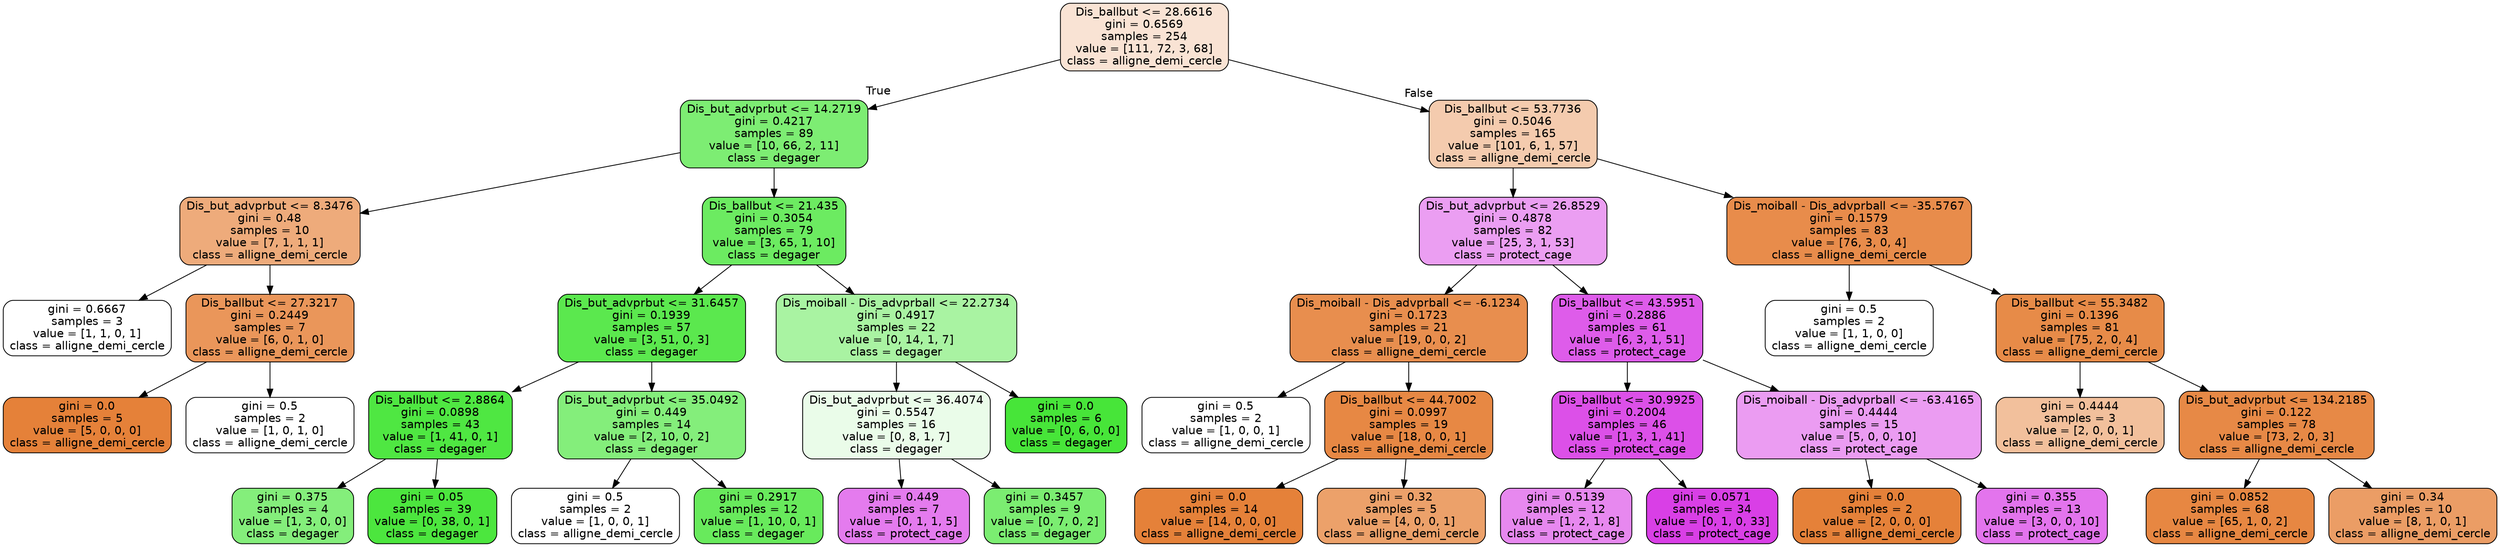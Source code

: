 digraph Tree {
node [shape=box, style="filled, rounded", color="black", fontname=helvetica] ;
edge [fontname=helvetica] ;
0 [label="Dis_ballbut <= 28.6616\ngini = 0.6569\nsamples = 254\nvalue = [111, 72, 3, 68]\nclass = alligne_demi_cercle", fillcolor="#e5813937"] ;
1 [label="Dis_but_advprbut <= 14.2719\ngini = 0.4217\nsamples = 89\nvalue = [10, 66, 2, 11]\nclass = degager", fillcolor="#47e539b4"] ;
0 -> 1 [labeldistance=2.5, labelangle=45, headlabel="True"] ;
2 [label="Dis_but_advprbut <= 8.3476\ngini = 0.48\nsamples = 10\nvalue = [7, 1, 1, 1]\nclass = alligne_demi_cercle", fillcolor="#e58139aa"] ;
1 -> 2 ;
3 [label="gini = 0.6667\nsamples = 3\nvalue = [1, 1, 0, 1]\nclass = alligne_demi_cercle", fillcolor="#e5813900"] ;
2 -> 3 ;
4 [label="Dis_ballbut <= 27.3217\ngini = 0.2449\nsamples = 7\nvalue = [6, 0, 1, 0]\nclass = alligne_demi_cercle", fillcolor="#e58139d4"] ;
2 -> 4 ;
5 [label="gini = 0.0\nsamples = 5\nvalue = [5, 0, 0, 0]\nclass = alligne_demi_cercle", fillcolor="#e58139ff"] ;
4 -> 5 ;
6 [label="gini = 0.5\nsamples = 2\nvalue = [1, 0, 1, 0]\nclass = alligne_demi_cercle", fillcolor="#e5813900"] ;
4 -> 6 ;
7 [label="Dis_ballbut <= 21.435\ngini = 0.3054\nsamples = 79\nvalue = [3, 65, 1, 10]\nclass = degager", fillcolor="#47e539cb"] ;
1 -> 7 ;
8 [label="Dis_but_advprbut <= 31.6457\ngini = 0.1939\nsamples = 57\nvalue = [3, 51, 0, 3]\nclass = degager", fillcolor="#47e539e3"] ;
7 -> 8 ;
9 [label="Dis_ballbut <= 2.8864\ngini = 0.0898\nsamples = 43\nvalue = [1, 41, 0, 1]\nclass = degager", fillcolor="#47e539f3"] ;
8 -> 9 ;
10 [label="gini = 0.375\nsamples = 4\nvalue = [1, 3, 0, 0]\nclass = degager", fillcolor="#47e539aa"] ;
9 -> 10 ;
11 [label="gini = 0.05\nsamples = 39\nvalue = [0, 38, 0, 1]\nclass = degager", fillcolor="#47e539f8"] ;
9 -> 11 ;
12 [label="Dis_but_advprbut <= 35.0492\ngini = 0.449\nsamples = 14\nvalue = [2, 10, 0, 2]\nclass = degager", fillcolor="#47e539aa"] ;
8 -> 12 ;
13 [label="gini = 0.5\nsamples = 2\nvalue = [1, 0, 0, 1]\nclass = alligne_demi_cercle", fillcolor="#e5813900"] ;
12 -> 13 ;
14 [label="gini = 0.2917\nsamples = 12\nvalue = [1, 10, 0, 1]\nclass = degager", fillcolor="#47e539d1"] ;
12 -> 14 ;
15 [label="Dis_moiball - Dis_advprball <= 22.2734\ngini = 0.4917\nsamples = 22\nvalue = [0, 14, 1, 7]\nclass = degager", fillcolor="#47e53977"] ;
7 -> 15 ;
16 [label="Dis_but_advprbut <= 36.4074\ngini = 0.5547\nsamples = 16\nvalue = [0, 8, 1, 7]\nclass = degager", fillcolor="#47e5391c"] ;
15 -> 16 ;
17 [label="gini = 0.449\nsamples = 7\nvalue = [0, 1, 1, 5]\nclass = protect_cage", fillcolor="#d739e5aa"] ;
16 -> 17 ;
18 [label="gini = 0.3457\nsamples = 9\nvalue = [0, 7, 0, 2]\nclass = degager", fillcolor="#47e539b6"] ;
16 -> 18 ;
19 [label="gini = 0.0\nsamples = 6\nvalue = [0, 6, 0, 0]\nclass = degager", fillcolor="#47e539ff"] ;
15 -> 19 ;
20 [label="Dis_ballbut <= 53.7736\ngini = 0.5046\nsamples = 165\nvalue = [101, 6, 1, 57]\nclass = alligne_demi_cercle", fillcolor="#e5813968"] ;
0 -> 20 [labeldistance=2.5, labelangle=-45, headlabel="False"] ;
21 [label="Dis_but_advprbut <= 26.8529\ngini = 0.4878\nsamples = 82\nvalue = [25, 3, 1, 53]\nclass = protect_cage", fillcolor="#d739e57d"] ;
20 -> 21 ;
22 [label="Dis_moiball - Dis_advprball <= -6.1234\ngini = 0.1723\nsamples = 21\nvalue = [19, 0, 0, 2]\nclass = alligne_demi_cercle", fillcolor="#e58139e4"] ;
21 -> 22 ;
23 [label="gini = 0.5\nsamples = 2\nvalue = [1, 0, 0, 1]\nclass = alligne_demi_cercle", fillcolor="#e5813900"] ;
22 -> 23 ;
24 [label="Dis_ballbut <= 44.7002\ngini = 0.0997\nsamples = 19\nvalue = [18, 0, 0, 1]\nclass = alligne_demi_cercle", fillcolor="#e58139f1"] ;
22 -> 24 ;
25 [label="gini = 0.0\nsamples = 14\nvalue = [14, 0, 0, 0]\nclass = alligne_demi_cercle", fillcolor="#e58139ff"] ;
24 -> 25 ;
26 [label="gini = 0.32\nsamples = 5\nvalue = [4, 0, 0, 1]\nclass = alligne_demi_cercle", fillcolor="#e58139bf"] ;
24 -> 26 ;
27 [label="Dis_ballbut <= 43.5951\ngini = 0.2886\nsamples = 61\nvalue = [6, 3, 1, 51]\nclass = protect_cage", fillcolor="#d739e5d1"] ;
21 -> 27 ;
28 [label="Dis_ballbut <= 30.9925\ngini = 0.2004\nsamples = 46\nvalue = [1, 3, 1, 41]\nclass = protect_cage", fillcolor="#d739e5e1"] ;
27 -> 28 ;
29 [label="gini = 0.5139\nsamples = 12\nvalue = [1, 2, 1, 8]\nclass = protect_cage", fillcolor="#d739e599"] ;
28 -> 29 ;
30 [label="gini = 0.0571\nsamples = 34\nvalue = [0, 1, 0, 33]\nclass = protect_cage", fillcolor="#d739e5f7"] ;
28 -> 30 ;
31 [label="Dis_moiball - Dis_advprball <= -63.4165\ngini = 0.4444\nsamples = 15\nvalue = [5, 0, 0, 10]\nclass = protect_cage", fillcolor="#d739e57f"] ;
27 -> 31 ;
32 [label="gini = 0.0\nsamples = 2\nvalue = [2, 0, 0, 0]\nclass = alligne_demi_cercle", fillcolor="#e58139ff"] ;
31 -> 32 ;
33 [label="gini = 0.355\nsamples = 13\nvalue = [3, 0, 0, 10]\nclass = protect_cage", fillcolor="#d739e5b3"] ;
31 -> 33 ;
34 [label="Dis_moiball - Dis_advprball <= -35.5767\ngini = 0.1579\nsamples = 83\nvalue = [76, 3, 0, 4]\nclass = alligne_demi_cercle", fillcolor="#e58139e8"] ;
20 -> 34 ;
35 [label="gini = 0.5\nsamples = 2\nvalue = [1, 1, 0, 0]\nclass = alligne_demi_cercle", fillcolor="#e5813900"] ;
34 -> 35 ;
36 [label="Dis_ballbut <= 55.3482\ngini = 0.1396\nsamples = 81\nvalue = [75, 2, 0, 4]\nclass = alligne_demi_cercle", fillcolor="#e58139eb"] ;
34 -> 36 ;
37 [label="gini = 0.4444\nsamples = 3\nvalue = [2, 0, 0, 1]\nclass = alligne_demi_cercle", fillcolor="#e581397f"] ;
36 -> 37 ;
38 [label="Dis_but_advprbut <= 134.2185\ngini = 0.122\nsamples = 78\nvalue = [73, 2, 0, 3]\nclass = alligne_demi_cercle", fillcolor="#e58139ee"] ;
36 -> 38 ;
39 [label="gini = 0.0852\nsamples = 68\nvalue = [65, 1, 0, 2]\nclass = alligne_demi_cercle", fillcolor="#e58139f3"] ;
38 -> 39 ;
40 [label="gini = 0.34\nsamples = 10\nvalue = [8, 1, 0, 1]\nclass = alligne_demi_cercle", fillcolor="#e58139c6"] ;
38 -> 40 ;
}